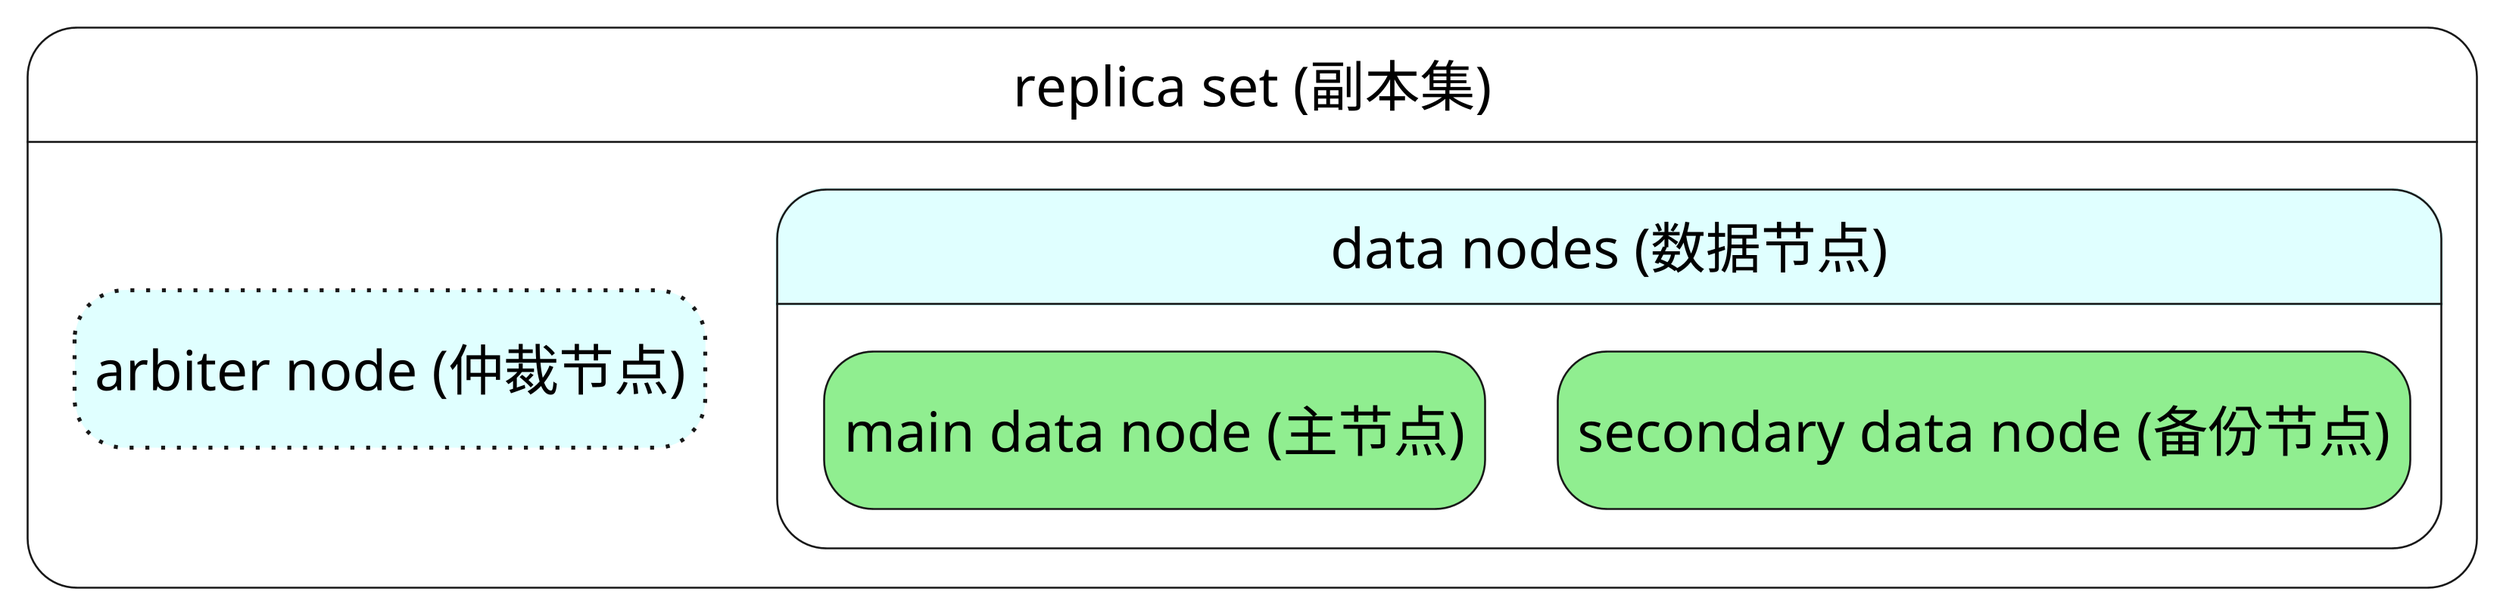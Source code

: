 @startuml 复制与冗余
' 去除阴影
skinparam shadowing false
' 增大dpi 提高清晰度
skinparam dpi 500
hide empty description

state set as "replica set (副本集)" #White {
    state arbiter as "arbiter node (仲裁节点)" #LightCyan;line.dotted;
    state data as "data nodes (数据节点)" #LightCyan {
        state main_data as "main data node (主节点)" #LightGreen
        state secondary_data as "secondary data node (备份节点)" #LightGreen
    }
}
@enduml